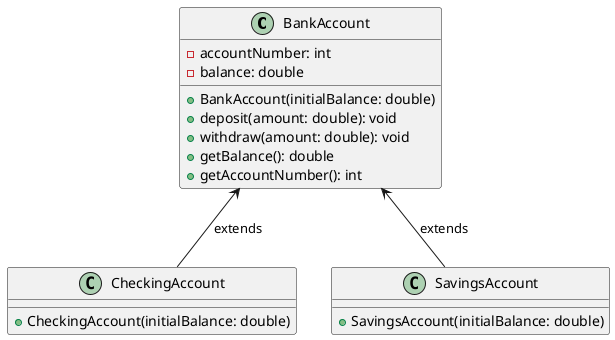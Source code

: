 @startuml

class BankAccount {
    - accountNumber: int
    - balance: double
    + BankAccount(initialBalance: double)
    + deposit(amount: double): void
    + withdraw(amount: double): void
    + getBalance(): double
    + getAccountNumber(): int
}

class CheckingAccount {
    + CheckingAccount(initialBalance: double)
}

class SavingsAccount {
    + SavingsAccount(initialBalance: double)
}

BankAccount <-- CheckingAccount : extends
BankAccount <-- SavingsAccount : extends

@enduml
